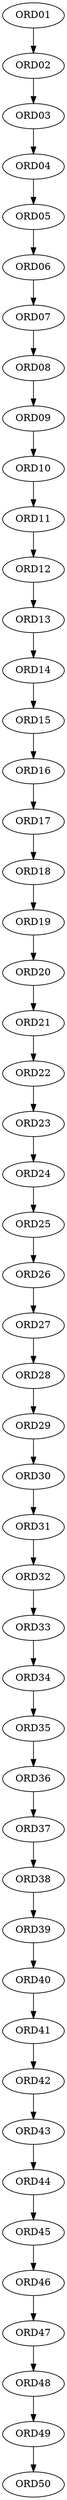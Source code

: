digraph BST {
"ORD01" -> "ORD02";
"ORD02" -> "ORD03";
"ORD03" -> "ORD04";
"ORD04" -> "ORD05";
"ORD05" -> "ORD06";
"ORD06" -> "ORD07";
"ORD07" -> "ORD08";
"ORD08" -> "ORD09";
"ORD09" -> "ORD10";
"ORD10" -> "ORD11";
"ORD11" -> "ORD12";
"ORD12" -> "ORD13";
"ORD13" -> "ORD14";
"ORD14" -> "ORD15";
"ORD15" -> "ORD16";
"ORD16" -> "ORD17";
"ORD17" -> "ORD18";
"ORD18" -> "ORD19";
"ORD19" -> "ORD20";
"ORD20" -> "ORD21";
"ORD21" -> "ORD22";
"ORD22" -> "ORD23";
"ORD23" -> "ORD24";
"ORD24" -> "ORD25";
"ORD25" -> "ORD26";
"ORD26" -> "ORD27";
"ORD27" -> "ORD28";
"ORD28" -> "ORD29";
"ORD29" -> "ORD30";
"ORD30" -> "ORD31";
"ORD31" -> "ORD32";
"ORD32" -> "ORD33";
"ORD33" -> "ORD34";
"ORD34" -> "ORD35";
"ORD35" -> "ORD36";
"ORD36" -> "ORD37";
"ORD37" -> "ORD38";
"ORD38" -> "ORD39";
"ORD39" -> "ORD40";
"ORD40" -> "ORD41";
"ORD41" -> "ORD42";
"ORD42" -> "ORD43";
"ORD43" -> "ORD44";
"ORD44" -> "ORD45";
"ORD45" -> "ORD46";
"ORD46" -> "ORD47";
"ORD47" -> "ORD48";
"ORD48" -> "ORD49";
"ORD49" -> "ORD50";
}
